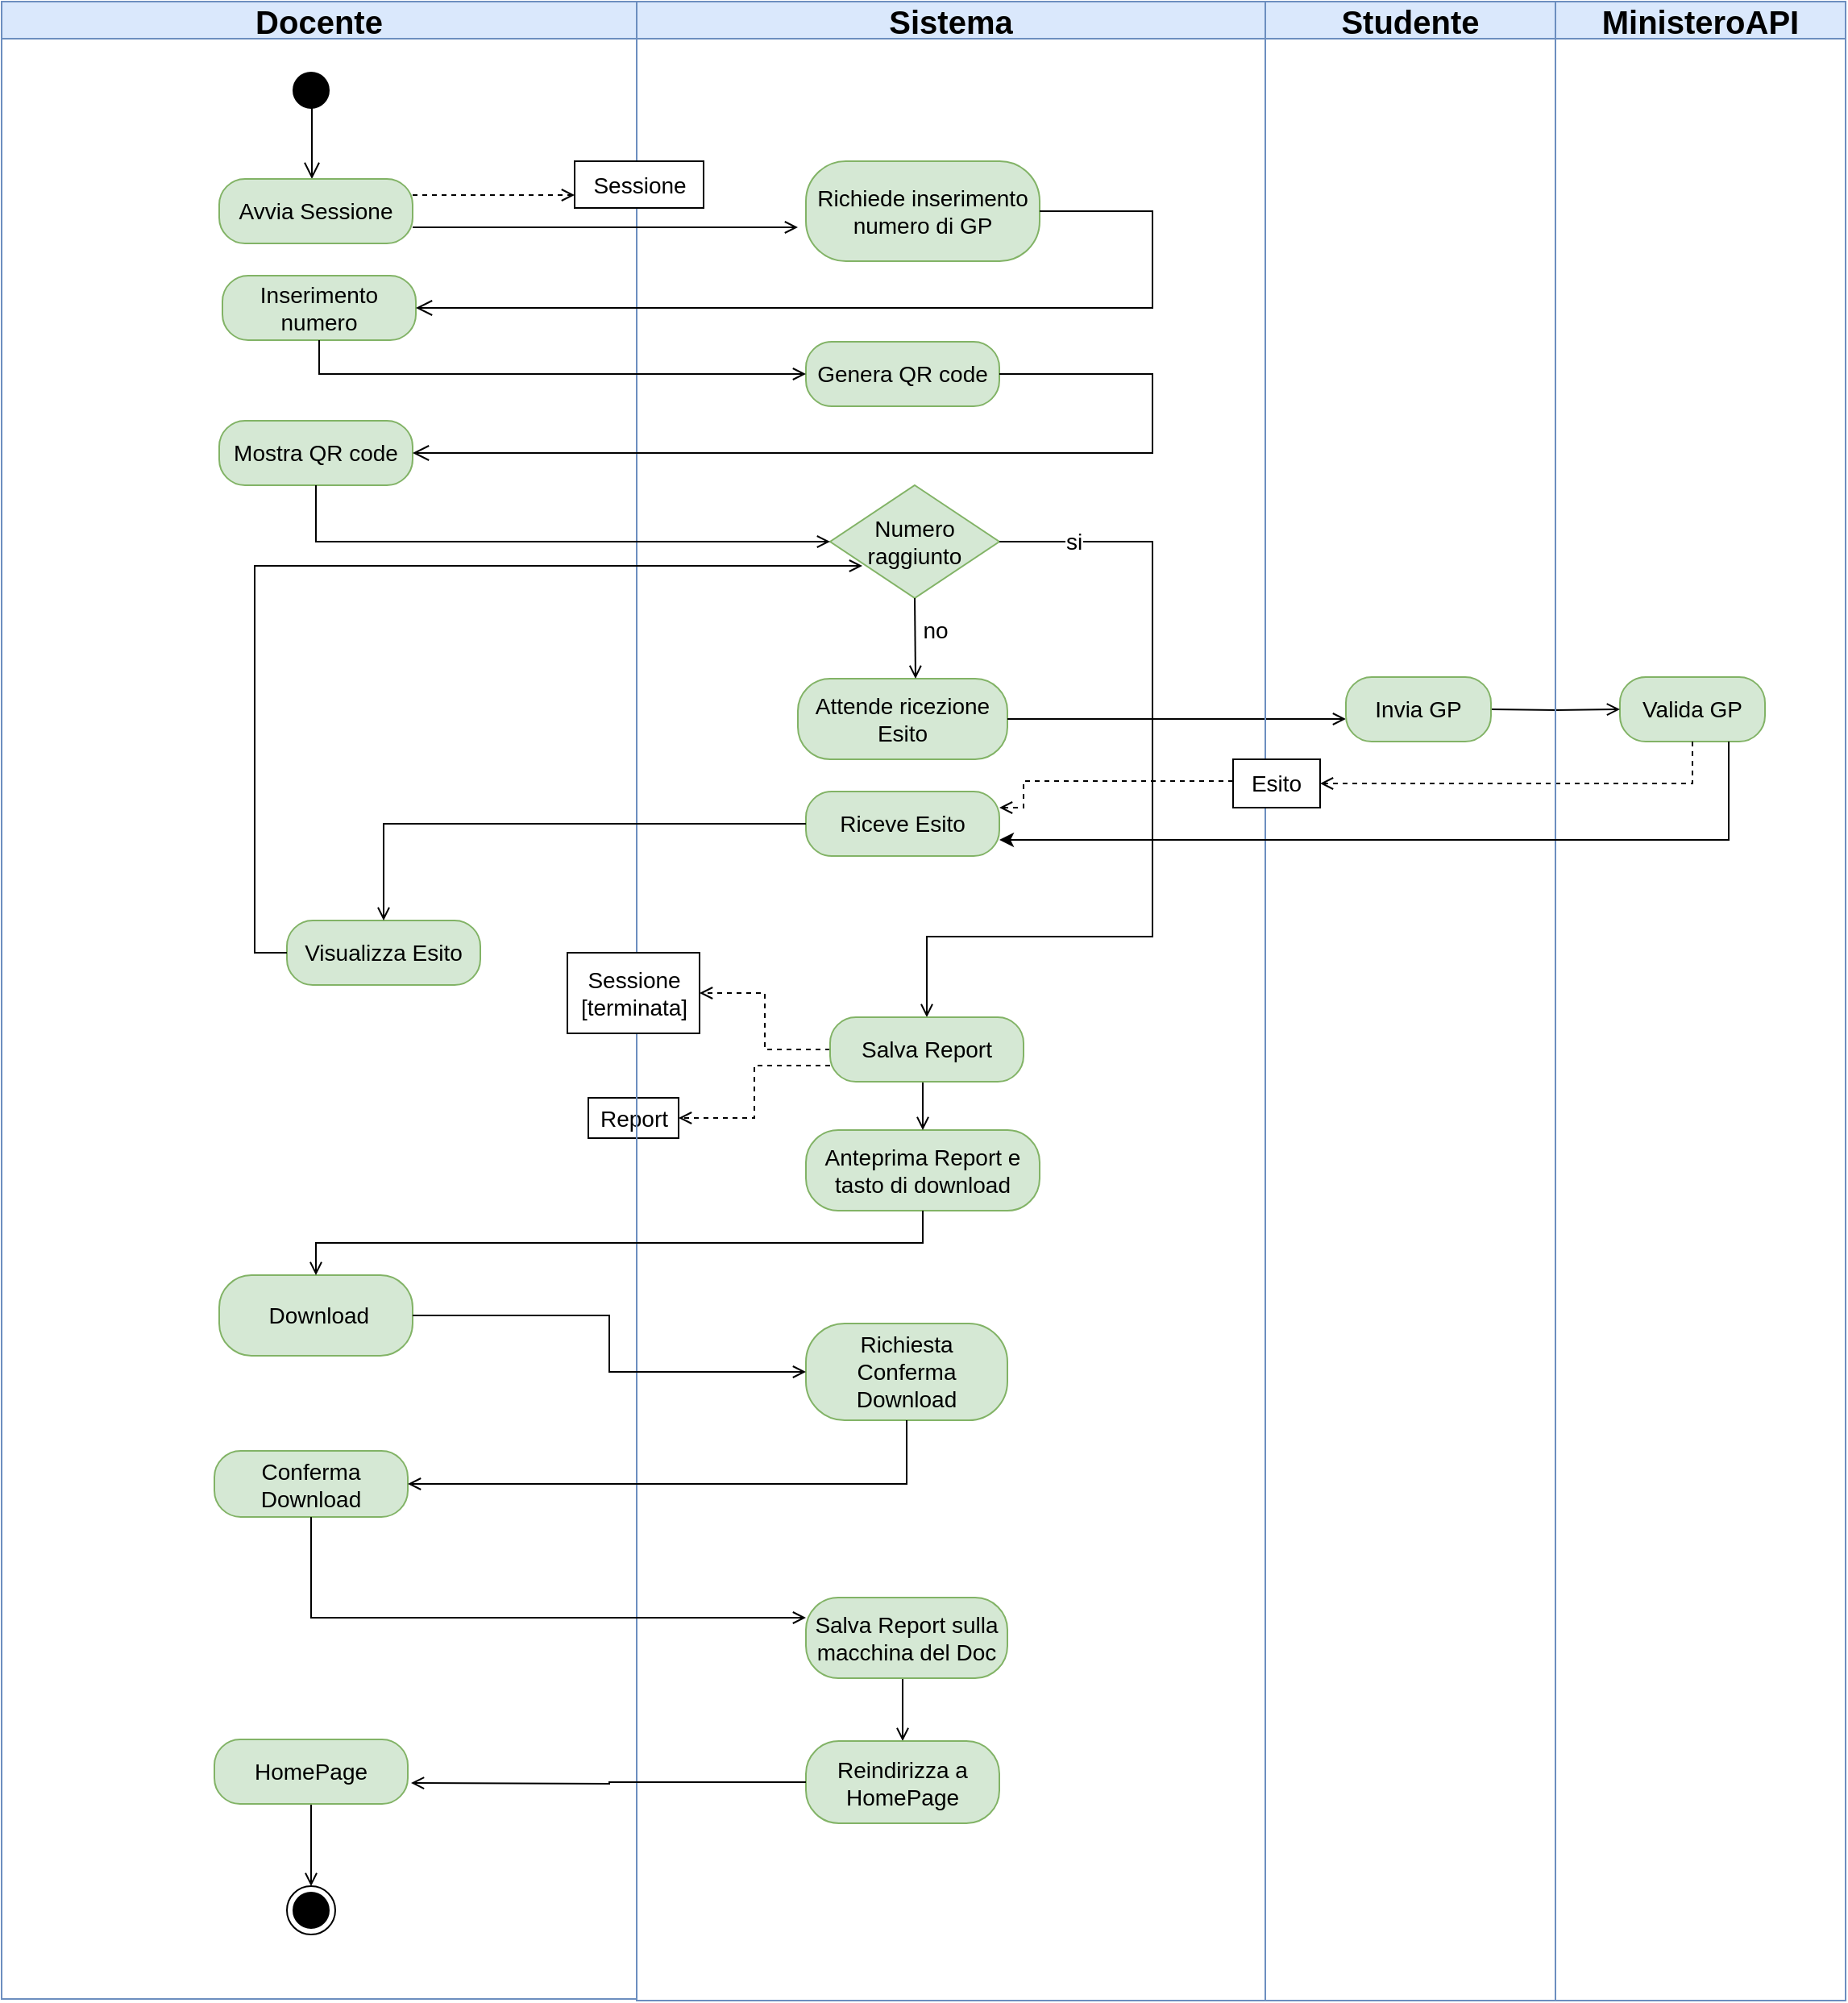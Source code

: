 <mxfile version="16.2.4" type="device"><diagram name="Page-1" id="e7e014a7-5840-1c2e-5031-d8a46d1fe8dd"><mxGraphModel dx="1438" dy="547" grid="1" gridSize="10" guides="1" tooltips="1" connect="1" arrows="1" fold="1" page="0" pageScale="1" pageWidth="1169" pageHeight="826" background="none" math="0" shadow="0"><root><mxCell id="0"/><mxCell id="1" parent="0"/><mxCell id="2" value="Docente" style="swimlane;whiteSpace=wrap;rounded=0;strokeColor=#6c8ebf;startSize=23;fontSize=20;fillColor=#dae8fc;" parent="1" vertex="1"><mxGeometry x="-34" y="120" width="394" height="1239" as="geometry"/></mxCell><mxCell id="5" value="" style="ellipse;shape=startState;fillColor=#000000;strokeColor=#000000;" parent="2" vertex="1"><mxGeometry x="177" y="40" width="30" height="30" as="geometry"/></mxCell><mxCell id="6" value="" style="edgeStyle=elbowEdgeStyle;elbow=horizontal;verticalAlign=bottom;endArrow=open;endSize=8;strokeColor=#000000;endFill=1;rounded=0" parent="2" edge="1"><mxGeometry x="177" y="40" as="geometry"><mxPoint x="192.5" y="110" as="targetPoint"/><mxPoint x="192.5" y="62" as="sourcePoint"/></mxGeometry></mxCell><mxCell id="-8Gfw61ve-7p2thyGVPs-41" value="&lt;font style=&quot;font-size: 14px&quot;&gt;Avvia Sessione&lt;/font&gt;" style="rounded=1;whiteSpace=wrap;html=1;arcSize=40;fillColor=#d5e8d4;strokeColor=#82b366;" parent="2" vertex="1"><mxGeometry x="135" y="110" width="120" height="40" as="geometry"/></mxCell><mxCell id="-8Gfw61ve-7p2thyGVPs-50" value="&lt;font style=&quot;font-size: 14px&quot;&gt;Mostra QR code&lt;/font&gt;" style="rounded=1;whiteSpace=wrap;html=1;arcSize=40;fillColor=#d5e8d4;strokeColor=#82b366;" parent="2" vertex="1"><mxGeometry x="135" y="260" width="120" height="40" as="geometry"/></mxCell><mxCell id="-8Gfw61ve-7p2thyGVPs-46" value="&lt;font style=&quot;font-size: 14px&quot;&gt;Inserimento numero&lt;/font&gt;" style="rounded=1;whiteSpace=wrap;html=1;arcSize=40;fillColor=#d5e8d4;strokeColor=#82b366;" parent="2" vertex="1"><mxGeometry x="137" y="170" width="120" height="40" as="geometry"/></mxCell><mxCell id="z0AtSnaM83e9VRYru1SR-19" style="edgeStyle=orthogonalEdgeStyle;rounded=0;orthogonalLoop=1;jettySize=auto;html=1;exitX=0.5;exitY=1;exitDx=0;exitDy=0;entryX=0.5;entryY=0;entryDx=0;entryDy=0;startArrow=none;startFill=0;endArrow=open;endFill=0;strokeColor=#000000;" parent="2" source="-8Gfw61ve-7p2thyGVPs-99" target="-8Gfw61ve-7p2thyGVPs-101" edge="1"><mxGeometry relative="1" as="geometry"/></mxCell><mxCell id="-8Gfw61ve-7p2thyGVPs-99" value="&lt;font style=&quot;font-size: 14px&quot;&gt;HomePage&lt;/font&gt;" style="rounded=1;whiteSpace=wrap;html=1;arcSize=40;fillColor=#d5e8d4;strokeColor=#82b366;" parent="2" vertex="1"><mxGeometry x="132" y="1078" width="120" height="40" as="geometry"/></mxCell><mxCell id="-8Gfw61ve-7p2thyGVPs-101" value="" style="ellipse;html=1;shape=endState;fillColor=#000000;strokeColor=#000000;rounded=0;" parent="2" vertex="1"><mxGeometry x="177" y="1169" width="30" height="30" as="geometry"/></mxCell><mxCell id="cBjGczQI6bGETBQTIo73-29" value="&lt;font style=&quot;font-size: 14px&quot;&gt;Visualizza Esito&lt;/font&gt;" style="rounded=1;whiteSpace=wrap;html=1;arcSize=40;fillColor=#d5e8d4;strokeColor=#82b366;" parent="2" vertex="1"><mxGeometry x="177" y="570" width="120" height="40" as="geometry"/></mxCell><mxCell id="z0AtSnaM83e9VRYru1SR-12" value="&lt;font style=&quot;font-size: 14px&quot;&gt;&amp;nbsp;Download&lt;/font&gt;" style="rounded=1;whiteSpace=wrap;html=1;arcSize=40;fillColor=#d5e8d4;strokeColor=#82b366;" parent="2" vertex="1"><mxGeometry x="135" y="790" width="120" height="50" as="geometry"/></mxCell><mxCell id="z0AtSnaM83e9VRYru1SR-14" value="&lt;font style=&quot;font-size: 14px&quot;&gt;Conferma Download&lt;/font&gt;" style="rounded=1;whiteSpace=wrap;html=1;arcSize=40;fillColor=#d5e8d4;strokeColor=#82b366;" parent="2" vertex="1"><mxGeometry x="132" y="899" width="120" height="41" as="geometry"/></mxCell><mxCell id="p6Ow8KM9ztY6LsOMem4K-24" value="&lt;font style=&quot;font-size: 14px&quot;&gt;Report&lt;/font&gt;" style="html=1;rounded=0;strokeColor=#000000;" parent="2" vertex="1"><mxGeometry x="364" y="680" width="56" height="25" as="geometry"/></mxCell><mxCell id="3" value="Sistema" style="swimlane;whiteSpace=wrap;strokeColor=#6c8ebf;startSize=23;fontSize=20;fillColor=#dae8fc;" parent="1" vertex="1"><mxGeometry x="360" y="120" width="390" height="1240" as="geometry"/></mxCell><mxCell id="-8Gfw61ve-7p2thyGVPs-43" value="&lt;font style=&quot;font-size: 14px&quot;&gt;Richiede inserimento numero di GP&lt;/font&gt;" style="rounded=1;whiteSpace=wrap;html=1;arcSize=40;fillColor=#d5e8d4;strokeColor=#82b366;" parent="3" vertex="1"><mxGeometry x="105" y="99" width="145" height="62" as="geometry"/></mxCell><mxCell id="-8Gfw61ve-7p2thyGVPs-47" value="&lt;font style=&quot;font-size: 14px&quot;&gt;Genera QR code&lt;/font&gt;" style="rounded=1;whiteSpace=wrap;html=1;arcSize=40;fillColor=#d5e8d4;strokeColor=#82b366;" parent="3" vertex="1"><mxGeometry x="105" y="211" width="120" height="40" as="geometry"/></mxCell><mxCell id="-8Gfw61ve-7p2thyGVPs-67" value="&lt;font style=&quot;font-size: 14px&quot;&gt;Anteprima Report e tasto di download&lt;/font&gt;" style="rounded=1;whiteSpace=wrap;html=1;arcSize=40;fillColor=#d5e8d4;strokeColor=#82b366;" parent="3" vertex="1"><mxGeometry x="105" y="700" width="145" height="50" as="geometry"/></mxCell><mxCell id="z0AtSnaM83e9VRYru1SR-18" style="edgeStyle=orthogonalEdgeStyle;rounded=0;orthogonalLoop=1;jettySize=auto;html=1;exitX=0.5;exitY=1;exitDx=0;exitDy=0;entryX=0.5;entryY=0;entryDx=0;entryDy=0;startArrow=none;startFill=0;endArrow=open;endFill=0;strokeColor=#000000;" parent="3" source="-8Gfw61ve-7p2thyGVPs-93" target="z0AtSnaM83e9VRYru1SR-6" edge="1"><mxGeometry relative="1" as="geometry"/></mxCell><mxCell id="-8Gfw61ve-7p2thyGVPs-93" value="&lt;font style=&quot;font-size: 14px&quot;&gt;Salva Report sulla macchina del Doc&lt;/font&gt;" style="rounded=1;whiteSpace=wrap;html=1;arcSize=40;fillColor=#d5e8d4;strokeColor=#82b366;" parent="3" vertex="1"><mxGeometry x="105" y="990" width="125" height="50" as="geometry"/></mxCell><mxCell id="z0AtSnaM83e9VRYru1SR-6" value="&lt;font style=&quot;font-size: 14px&quot;&gt;Reindirizza a HomePage&lt;/font&gt;" style="rounded=1;whiteSpace=wrap;html=1;arcSize=40;fillColor=#d5e8d4;strokeColor=#82b366;" parent="3" vertex="1"><mxGeometry x="105" y="1079" width="120" height="51" as="geometry"/></mxCell><mxCell id="cBjGczQI6bGETBQTIo73-34" value="&lt;font style=&quot;font-size: 14px&quot;&gt;Numero raggiunto&lt;/font&gt;" style="rhombus;whiteSpace=wrap;html=1;fillColor=#d5e8d4;strokeColor=#82b366;rounded=0;" parent="3" vertex="1"><mxGeometry x="120" y="300" width="105" height="70" as="geometry"/></mxCell><mxCell id="cBjGczQI6bGETBQTIo73-26" value="&lt;font style=&quot;font-size: 14px&quot;&gt;Attende ricezione Esito&lt;/font&gt;" style="rounded=1;whiteSpace=wrap;html=1;arcSize=40;fillColor=#d5e8d4;strokeColor=#82b366;" parent="3" vertex="1"><mxGeometry x="100" y="420" width="130" height="50" as="geometry"/></mxCell><mxCell id="cBjGczQI6bGETBQTIo73-23" value="&lt;font style=&quot;font-size: 14px&quot;&gt;Riceve Esito&lt;/font&gt;" style="rounded=1;whiteSpace=wrap;html=1;arcSize=40;fillColor=#d5e8d4;strokeColor=#82b366;" parent="3" vertex="1"><mxGeometry x="105" y="490" width="120" height="40" as="geometry"/></mxCell><mxCell id="cBjGczQI6bGETBQTIo73-41" value="&lt;font style=&quot;font-size: 14px&quot;&gt;si&lt;/font&gt;" style="edgeStyle=orthogonalEdgeStyle;rounded=0;orthogonalLoop=1;jettySize=auto;html=1;exitX=1;exitY=0.5;exitDx=0;exitDy=0;startArrow=none;startFill=0;endArrow=open;endFill=0;strokeColor=#000000;" parent="3" source="cBjGczQI6bGETBQTIo73-34" edge="1"><mxGeometry x="-0.829" relative="1" as="geometry"><mxPoint x="180" y="630" as="targetPoint"/><Array as="points"><mxPoint x="320" y="335"/><mxPoint x="320" y="580"/><mxPoint x="180" y="580"/></Array><mxPoint as="offset"/></mxGeometry></mxCell><mxCell id="z0AtSnaM83e9VRYru1SR-28" value="&lt;font style=&quot;font-size: 14px&quot;&gt;Sessione&lt;/font&gt;" style="rounded=0;whiteSpace=wrap;html=1;strokeColor=#000000;" parent="3" vertex="1"><mxGeometry x="-38.5" y="99" width="80" height="29" as="geometry"/></mxCell><mxCell id="wAHPvYNsA7kmF2QzsvUu-25" value="no" style="text;html=1;align=center;verticalAlign=middle;resizable=0;points=[];autosize=1;strokeColor=none;fillColor=none;fontSize=14;" parent="3" vertex="1"><mxGeometry x="170" y="380" width="30" height="20" as="geometry"/></mxCell><mxCell id="wAHPvYNsA7kmF2QzsvUu-28" value="" style="endArrow=open;html=1;rounded=0;fontSize=14;exitX=0.5;exitY=1;exitDx=0;exitDy=0;endFill=0;" parent="3" source="cBjGczQI6bGETBQTIo73-34" edge="1"><mxGeometry width="50" height="50" relative="1" as="geometry"><mxPoint x="150" y="560" as="sourcePoint"/><mxPoint x="173" y="420" as="targetPoint"/></mxGeometry></mxCell><mxCell id="p6Ow8KM9ztY6LsOMem4K-21" value="&lt;font style=&quot;font-size: 14px&quot;&gt;Sessione&lt;br&gt;[terminata]&lt;/font&gt;" style="html=1;rounded=0;strokeColor=#000000;" parent="3" vertex="1"><mxGeometry x="-43" y="590" width="82" height="50" as="geometry"/></mxCell><mxCell id="p6Ow8KM9ztY6LsOMem4K-23" style="edgeStyle=orthogonalEdgeStyle;rounded=0;orthogonalLoop=1;jettySize=auto;html=1;exitX=0;exitY=0.5;exitDx=0;exitDy=0;entryX=1;entryY=0.5;entryDx=0;entryDy=0;endArrow=open;endFill=0;dashed=1;" parent="3" source="p6Ow8KM9ztY6LsOMem4K-22" target="p6Ow8KM9ztY6LsOMem4K-21" edge="1"><mxGeometry relative="1" as="geometry"/></mxCell><mxCell id="p6Ow8KM9ztY6LsOMem4K-26" style="edgeStyle=orthogonalEdgeStyle;rounded=0;orthogonalLoop=1;jettySize=auto;html=1;exitX=0.5;exitY=1;exitDx=0;exitDy=0;entryX=0.5;entryY=0;entryDx=0;entryDy=0;endArrow=open;endFill=0;" parent="3" source="p6Ow8KM9ztY6LsOMem4K-22" target="-8Gfw61ve-7p2thyGVPs-67" edge="1"><mxGeometry relative="1" as="geometry"/></mxCell><mxCell id="p6Ow8KM9ztY6LsOMem4K-22" value="&lt;font style=&quot;font-size: 14px&quot;&gt;Salva Report&lt;/font&gt;" style="rounded=1;whiteSpace=wrap;html=1;arcSize=40;fillColor=#d5e8d4;strokeColor=#82b366;" parent="3" vertex="1"><mxGeometry x="120" y="630" width="120" height="40" as="geometry"/></mxCell><mxCell id="p6Ow8KM9ztY6LsOMem4K-27" value="&lt;font style=&quot;font-size: 14px&quot;&gt;Richiesta&lt;br&gt;Conferma Download&lt;/font&gt;" style="rounded=1;whiteSpace=wrap;html=1;arcSize=40;fillColor=#d5e8d4;strokeColor=#82b366;" parent="3" vertex="1"><mxGeometry x="105" y="820" width="125" height="60" as="geometry"/></mxCell><mxCell id="-8Gfw61ve-7p2thyGVPs-44" value="" style="edgeStyle=orthogonalEdgeStyle;html=1;verticalAlign=bottom;endArrow=open;endSize=8;strokeColor=#000000;rounded=0;entryX=1;entryY=0.5;entryDx=0;entryDy=0;" parent="1" source="-8Gfw61ve-7p2thyGVPs-43" target="-8Gfw61ve-7p2thyGVPs-46" edge="1"><mxGeometry relative="1" as="geometry"><mxPoint x="720" y="340" as="targetPoint"/><Array as="points"><mxPoint x="680" y="310"/></Array></mxGeometry></mxCell><mxCell id="-8Gfw61ve-7p2thyGVPs-48" value="" style="edgeStyle=orthogonalEdgeStyle;html=1;verticalAlign=bottom;endArrow=open;endSize=8;strokeColor=#000000;rounded=0;entryX=1;entryY=0.5;entryDx=0;entryDy=0;" parent="1" source="-8Gfw61ve-7p2thyGVPs-47" target="-8Gfw61ve-7p2thyGVPs-50" edge="1"><mxGeometry relative="1" as="geometry"><mxPoint x="720" y="470" as="targetPoint"/><Array as="points"><mxPoint x="680" y="400"/></Array></mxGeometry></mxCell><mxCell id="z0AtSnaM83e9VRYru1SR-10" style="edgeStyle=orthogonalEdgeStyle;rounded=0;orthogonalLoop=1;jettySize=auto;html=1;exitX=0.5;exitY=1;exitDx=0;exitDy=0;entryX=0;entryY=0.5;entryDx=0;entryDy=0;startArrow=none;startFill=0;endArrow=open;endFill=0;strokeColor=#000000;" parent="1" source="-8Gfw61ve-7p2thyGVPs-50" target="cBjGczQI6bGETBQTIo73-34" edge="1"><mxGeometry relative="1" as="geometry"/></mxCell><mxCell id="z0AtSnaM83e9VRYru1SR-16" style="edgeStyle=orthogonalEdgeStyle;rounded=0;orthogonalLoop=1;jettySize=auto;html=1;exitX=0.5;exitY=1;exitDx=0;exitDy=0;entryX=0;entryY=0.5;entryDx=0;entryDy=0;startArrow=none;startFill=0;endArrow=open;endFill=0;strokeColor=#000000;" parent="1" source="-8Gfw61ve-7p2thyGVPs-46" target="-8Gfw61ve-7p2thyGVPs-47" edge="1"><mxGeometry relative="1" as="geometry"/></mxCell><mxCell id="z0AtSnaM83e9VRYru1SR-21" style="edgeStyle=orthogonalEdgeStyle;rounded=0;orthogonalLoop=1;jettySize=auto;html=1;exitX=0;exitY=0.5;exitDx=0;exitDy=0;startArrow=none;startFill=0;endArrow=open;endFill=0;strokeColor=#000000;" parent="1" source="z0AtSnaM83e9VRYru1SR-6" edge="1"><mxGeometry relative="1" as="geometry"><mxPoint x="220" y="1225" as="targetPoint"/></mxGeometry></mxCell><mxCell id="z0AtSnaM83e9VRYru1SR-24" style="edgeStyle=orthogonalEdgeStyle;rounded=0;orthogonalLoop=1;jettySize=auto;html=1;entryX=0.5;entryY=0;entryDx=0;entryDy=0;startArrow=none;startFill=0;endArrow=open;endFill=0;strokeColor=#000000;exitX=0;exitY=0.5;exitDx=0;exitDy=0;" parent="1" source="cBjGczQI6bGETBQTIo73-23" target="cBjGczQI6bGETBQTIo73-29" edge="1"><mxGeometry relative="1" as="geometry"><mxPoint x="330" y="640" as="sourcePoint"/></mxGeometry></mxCell><mxCell id="z0AtSnaM83e9VRYru1SR-25" style="edgeStyle=orthogonalEdgeStyle;rounded=0;orthogonalLoop=1;jettySize=auto;html=1;exitX=1;exitY=0.25;exitDx=0;exitDy=0;dashed=1;startArrow=none;startFill=0;endArrow=open;endFill=0;strokeColor=#000000;" parent="1" source="-8Gfw61ve-7p2thyGVPs-41" target="z0AtSnaM83e9VRYru1SR-28" edge="1"><mxGeometry relative="1" as="geometry"><mxPoint x="554" y="262" as="targetPoint"/><mxPoint x="275" y="262" as="sourcePoint"/><Array as="points"><mxPoint x="240" y="240"/><mxPoint x="240" y="240"/></Array></mxGeometry></mxCell><mxCell id="z0AtSnaM83e9VRYru1SR-52" style="edgeStyle=orthogonalEdgeStyle;rounded=0;orthogonalLoop=1;jettySize=auto;html=1;exitX=1;exitY=0.5;exitDx=0;exitDy=0;startArrow=none;startFill=0;endArrow=open;endFill=0;strokeColor=#000000;" parent="1" source="cBjGczQI6bGETBQTIo73-26" edge="1"><mxGeometry relative="1" as="geometry"><mxPoint x="800" y="565" as="targetPoint"/></mxGeometry></mxCell><mxCell id="z0AtSnaM83e9VRYru1SR-94" value="MinisteroAPI" style="swimlane;whiteSpace=wrap;strokeColor=#6c8ebf;fontSize=20;fillColor=#dae8fc;" parent="1" vertex="1"><mxGeometry x="930" y="120" width="180" height="1240" as="geometry"/></mxCell><mxCell id="z0AtSnaM83e9VRYru1SR-95" value="&lt;font style=&quot;font-size: 14px&quot;&gt;Valida GP&lt;/font&gt;" style="rounded=1;whiteSpace=wrap;html=1;arcSize=40;fillColor=#d5e8d4;strokeColor=#82b366;" parent="z0AtSnaM83e9VRYru1SR-94" vertex="1"><mxGeometry x="40" y="419" width="90" height="40" as="geometry"/></mxCell><mxCell id="-8Gfw61ve-7p2thyGVPs-45" style="rounded=0;orthogonalLoop=1;jettySize=auto;html=1;exitX=1;exitY=0.75;exitDx=0;exitDy=0;strokeColor=#000000;endArrow=open;endFill=0;" parent="1" source="-8Gfw61ve-7p2thyGVPs-41" edge="1"><mxGeometry relative="1" as="geometry"><mxPoint x="221" y="249.47" as="sourcePoint"/><mxPoint x="460" y="260" as="targetPoint"/></mxGeometry></mxCell><mxCell id="wAHPvYNsA7kmF2QzsvUu-56" style="edgeStyle=orthogonalEdgeStyle;rounded=0;orthogonalLoop=1;jettySize=auto;html=1;exitX=0;exitY=0.5;exitDx=0;exitDy=0;fontSize=14;endArrow=open;endFill=0;" parent="1" source="cBjGczQI6bGETBQTIo73-29" edge="1"><mxGeometry relative="1" as="geometry"><mxPoint x="500" y="470" as="targetPoint"/><Array as="points"><mxPoint x="123" y="710"/><mxPoint x="123" y="470"/></Array></mxGeometry></mxCell><mxCell id="wAHPvYNsA7kmF2QzsvUu-58" value="" style="endArrow=open;html=1;rounded=0;fontSize=14;exitX=0.5;exitY=1;exitDx=0;exitDy=0;edgeStyle=orthogonalEdgeStyle;entryX=0.5;entryY=0;entryDx=0;entryDy=0;endFill=0;" parent="1" source="-8Gfw61ve-7p2thyGVPs-67" target="z0AtSnaM83e9VRYru1SR-12" edge="1"><mxGeometry width="50" height="50" relative="1" as="geometry"><mxPoint x="460" y="860" as="sourcePoint"/><mxPoint x="520" y="860" as="targetPoint"/></mxGeometry></mxCell><mxCell id="wAHPvYNsA7kmF2QzsvUu-60" value="" style="endArrow=open;html=1;rounded=0;fontSize=14;exitX=0.5;exitY=1;exitDx=0;exitDy=0;edgeStyle=orthogonalEdgeStyle;entryX=0;entryY=0.25;entryDx=0;entryDy=0;endFill=0;" parent="1" source="z0AtSnaM83e9VRYru1SR-14" target="-8Gfw61ve-7p2thyGVPs-93" edge="1"><mxGeometry width="50" height="50" relative="1" as="geometry"><mxPoint x="460" y="1120" as="sourcePoint"/><mxPoint x="510" y="1070" as="targetPoint"/></mxGeometry></mxCell><mxCell id="p6Ow8KM9ztY6LsOMem4K-11" style="edgeStyle=orthogonalEdgeStyle;rounded=0;orthogonalLoop=1;jettySize=auto;html=1;exitX=1;exitY=0.5;exitDx=0;exitDy=0;entryX=0;entryY=0.5;entryDx=0;entryDy=0;endArrow=open;endFill=0;" parent="1" target="z0AtSnaM83e9VRYru1SR-95" edge="1"><mxGeometry relative="1" as="geometry"><mxPoint x="890" y="559" as="sourcePoint"/></mxGeometry></mxCell><mxCell id="p6Ow8KM9ztY6LsOMem4K-12" style="edgeStyle=orthogonalEdgeStyle;rounded=0;orthogonalLoop=1;jettySize=auto;html=1;exitX=0;exitY=0.25;exitDx=0;exitDy=0;dashed=1;startArrow=none;endArrow=open;endFill=0;" parent="1" edge="1"><mxGeometry relative="1" as="geometry"><mxPoint x="730" y="603.5" as="sourcePoint"/><Array as="points"><mxPoint x="600" y="604"/><mxPoint x="600" y="620"/></Array><mxPoint x="585" y="620" as="targetPoint"/></mxGeometry></mxCell><mxCell id="p6Ow8KM9ztY6LsOMem4K-16" style="edgeStyle=orthogonalEdgeStyle;rounded=0;orthogonalLoop=1;jettySize=auto;html=1;exitX=0.5;exitY=1;exitDx=0;exitDy=0;entryX=1;entryY=0.5;entryDx=0;entryDy=0;dashed=1;endArrow=open;endFill=0;" parent="1" source="z0AtSnaM83e9VRYru1SR-95" target="p6Ow8KM9ztY6LsOMem4K-19" edge="1"><mxGeometry relative="1" as="geometry"><mxPoint x="954" y="635" as="targetPoint"/><Array as="points"><mxPoint x="1015" y="605"/></Array></mxGeometry></mxCell><mxCell id="p6Ow8KM9ztY6LsOMem4K-17" value="Studente" style="swimlane;whiteSpace=wrap;strokeColor=#6c8ebf;fontSize=20;fillColor=#dae8fc;" parent="1" vertex="1"><mxGeometry x="750" y="120" width="180" height="1240" as="geometry"/></mxCell><mxCell id="p6Ow8KM9ztY6LsOMem4K-18" value="&lt;font style=&quot;font-size: 14px&quot;&gt;Invia GP&lt;/font&gt;" style="rounded=1;whiteSpace=wrap;html=1;arcSize=40;fillColor=#d5e8d4;strokeColor=#82b366;" parent="p6Ow8KM9ztY6LsOMem4K-17" vertex="1"><mxGeometry x="50" y="419" width="90" height="40" as="geometry"/></mxCell><mxCell id="p6Ow8KM9ztY6LsOMem4K-19" value="&lt;font style=&quot;font-size: 14px&quot;&gt;Esito&lt;/font&gt;" style="rounded=0;whiteSpace=wrap;html=1;strokeColor=#000000;" parent="p6Ow8KM9ztY6LsOMem4K-17" vertex="1"><mxGeometry x="-20" y="470" width="54" height="30" as="geometry"/></mxCell><mxCell id="p6Ow8KM9ztY6LsOMem4K-25" style="edgeStyle=orthogonalEdgeStyle;rounded=0;orthogonalLoop=1;jettySize=auto;html=1;exitX=0;exitY=0.75;exitDx=0;exitDy=0;entryX=1;entryY=0.5;entryDx=0;entryDy=0;dashed=1;endArrow=open;endFill=0;" parent="1" source="p6Ow8KM9ztY6LsOMem4K-22" target="p6Ow8KM9ztY6LsOMem4K-24" edge="1"><mxGeometry relative="1" as="geometry"/></mxCell><mxCell id="p6Ow8KM9ztY6LsOMem4K-28" style="edgeStyle=orthogonalEdgeStyle;rounded=0;orthogonalLoop=1;jettySize=auto;html=1;exitX=1;exitY=0.5;exitDx=0;exitDy=0;endArrow=open;endFill=0;" parent="1" source="z0AtSnaM83e9VRYru1SR-12" target="p6Ow8KM9ztY6LsOMem4K-27" edge="1"><mxGeometry relative="1" as="geometry"/></mxCell><mxCell id="p6Ow8KM9ztY6LsOMem4K-29" style="edgeStyle=orthogonalEdgeStyle;rounded=0;orthogonalLoop=1;jettySize=auto;html=1;exitX=0.5;exitY=1;exitDx=0;exitDy=0;entryX=1;entryY=0.5;entryDx=0;entryDy=0;endArrow=open;endFill=0;" parent="1" source="p6Ow8KM9ztY6LsOMem4K-27" target="z0AtSnaM83e9VRYru1SR-14" edge="1"><mxGeometry relative="1" as="geometry"/></mxCell><mxCell id="x-kuhxDocCwsKGrrD7CE-8" style="edgeStyle=orthogonalEdgeStyle;rounded=0;orthogonalLoop=1;jettySize=auto;html=1;exitX=0.75;exitY=1;exitDx=0;exitDy=0;entryX=1;entryY=0.75;entryDx=0;entryDy=0;" edge="1" parent="1" source="z0AtSnaM83e9VRYru1SR-95" target="cBjGczQI6bGETBQTIo73-23"><mxGeometry relative="1" as="geometry"/></mxCell></root></mxGraphModel></diagram></mxfile>